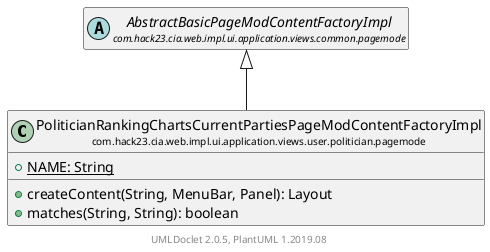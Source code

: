 @startuml
    set namespaceSeparator none
    hide empty fields
    hide empty methods

    class "<size:14>PoliticianRankingChartsCurrentPartiesPageModContentFactoryImpl\n<size:10>com.hack23.cia.web.impl.ui.application.views.user.politician.pagemode" as com.hack23.cia.web.impl.ui.application.views.user.politician.pagemode.PoliticianRankingChartsCurrentPartiesPageModContentFactoryImpl [[PoliticianRankingChartsCurrentPartiesPageModContentFactoryImpl.html]] {
        {static} +NAME: String
        +createContent(String, MenuBar, Panel): Layout
        +matches(String, String): boolean
    }

    abstract class "<size:14>AbstractBasicPageModContentFactoryImpl\n<size:10>com.hack23.cia.web.impl.ui.application.views.common.pagemode" as com.hack23.cia.web.impl.ui.application.views.common.pagemode.AbstractBasicPageModContentFactoryImpl [[../../../common/pagemode/AbstractBasicPageModContentFactoryImpl.html]]

    com.hack23.cia.web.impl.ui.application.views.common.pagemode.AbstractBasicPageModContentFactoryImpl <|-- com.hack23.cia.web.impl.ui.application.views.user.politician.pagemode.PoliticianRankingChartsCurrentPartiesPageModContentFactoryImpl

    center footer UMLDoclet 2.0.5, PlantUML 1.2019.08
@enduml
